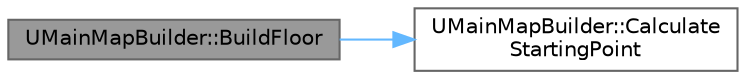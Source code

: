 digraph "UMainMapBuilder::BuildFloor"
{
 // LATEX_PDF_SIZE
  bgcolor="transparent";
  edge [fontname=Helvetica,fontsize=10,labelfontname=Helvetica,labelfontsize=10];
  node [fontname=Helvetica,fontsize=10,shape=box,height=0.2,width=0.4];
  rankdir="LR";
  Node1 [id="Node000001",label="UMainMapBuilder::BuildFloor",height=0.2,width=0.4,color="gray40", fillcolor="grey60", style="filled", fontcolor="black",tooltip=" "];
  Node1 -> Node2 [id="edge1_Node000001_Node000002",color="steelblue1",style="solid",tooltip=" "];
  Node2 [id="Node000002",label="UMainMapBuilder::Calculate\lStartingPoint",height=0.2,width=0.4,color="grey40", fillcolor="white", style="filled",URL="$class_u_main_map_builder.html#a48052bfc78c775179e4d2323e604ade5",tooltip=" "];
}
